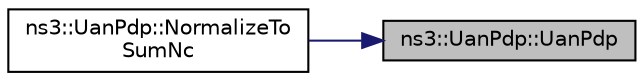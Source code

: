 digraph "ns3::UanPdp::UanPdp"
{
 // LATEX_PDF_SIZE
  edge [fontname="Helvetica",fontsize="10",labelfontname="Helvetica",labelfontsize="10"];
  node [fontname="Helvetica",fontsize="10",shape=record];
  rankdir="RL";
  Node1 [label="ns3::UanPdp::UanPdp",height=0.2,width=0.4,color="black", fillcolor="grey75", style="filled", fontcolor="black",tooltip="Create empty PDP object."];
  Node1 -> Node2 [dir="back",color="midnightblue",fontsize="10",style="solid",fontname="Helvetica"];
  Node2 [label="ns3::UanPdp::NormalizeTo\lSumNc",height=0.2,width=0.4,color="black", fillcolor="white", style="filled",URL="$classns3_1_1_uan_pdp.html#a9dd5828084a8056facabfc94a6a63edc",tooltip="Creates a new UanPdp normalized to its non coherent sum."];
}

